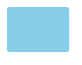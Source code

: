 @startuml

skinparam ClassBackgroundColor #SkyBlue
skinparam ClassFontColor #SkyBlue
skinparam ClassBorderColor #SkyBlue

skinparam ClassStereotypeFontSize 0
skinparam CircledCharacterFontSize 0
skinparam CircledCharacterRadius 0
skinparam ClassBorderThickness 0
skinparam Shadowing false

class Dummy

@enduml